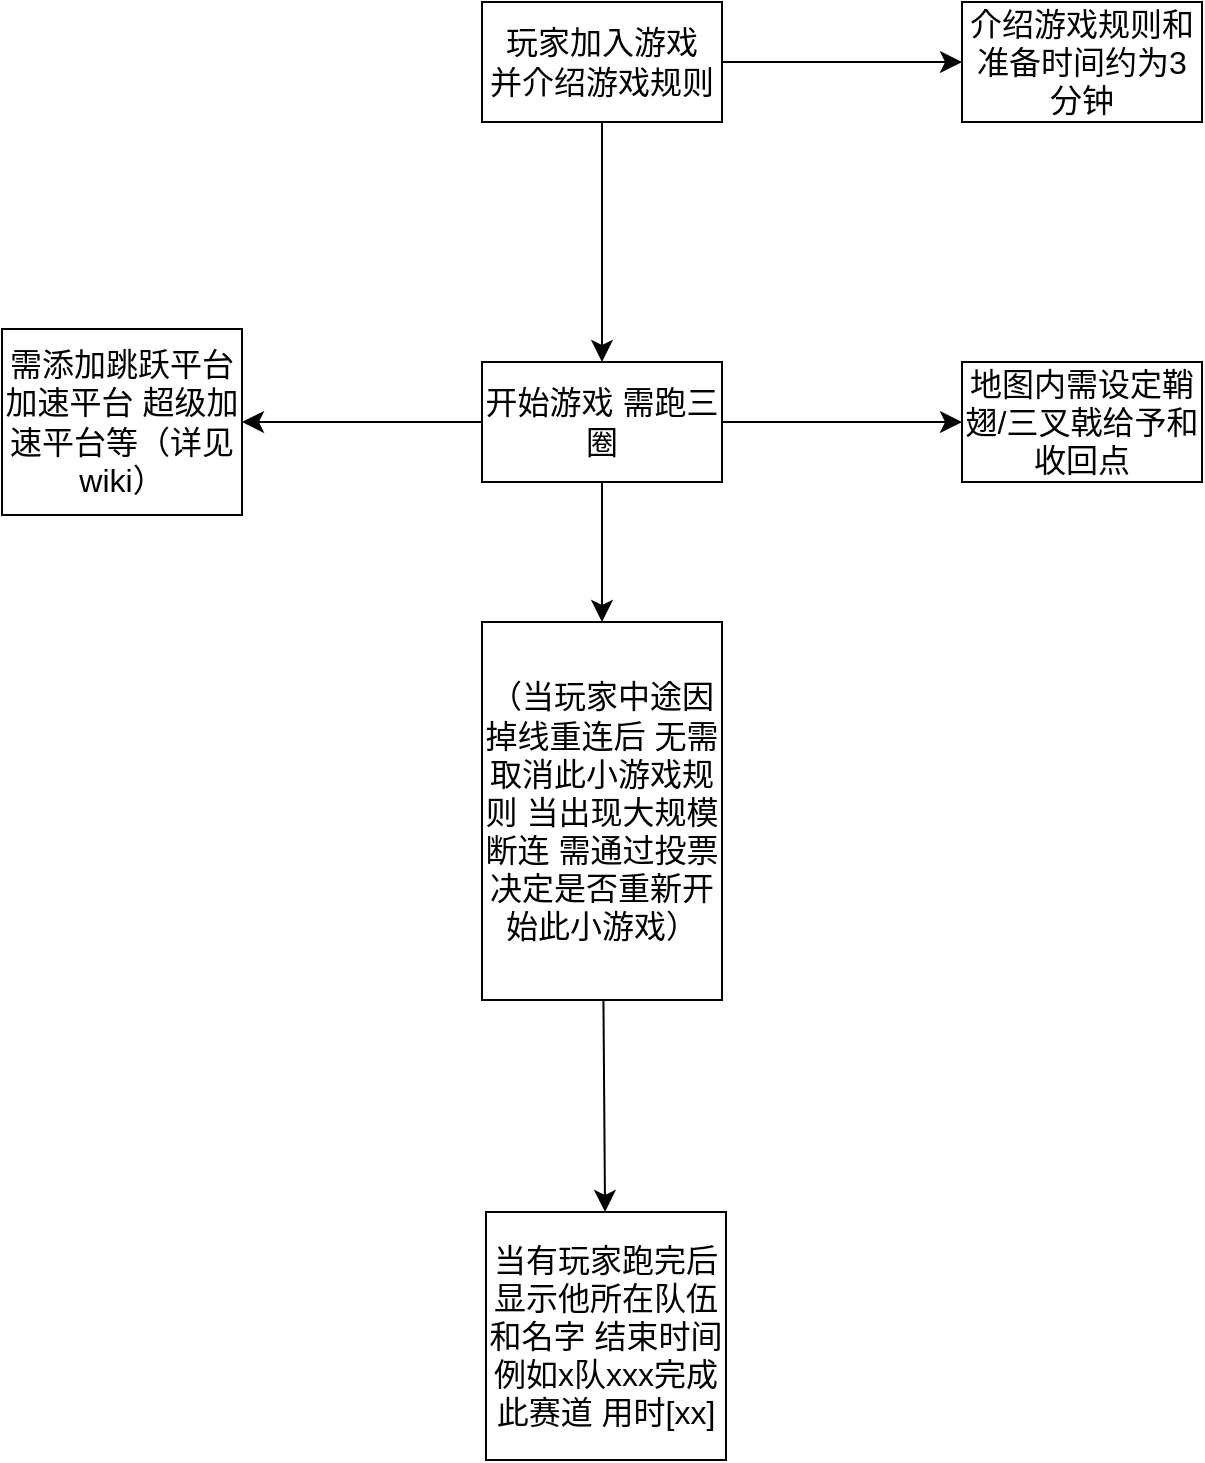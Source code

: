 <mxfile version="22.1.3" type="github">
  <diagram name="第 1 页" id="oUR2k8ytDiDzO2kThyHG">
    <mxGraphModel dx="998" dy="1027" grid="0" gridSize="10" guides="1" tooltips="1" connect="1" arrows="1" fold="1" page="0" pageScale="1" pageWidth="827" pageHeight="1169" math="0" shadow="0">
      <root>
        <mxCell id="0" />
        <mxCell id="1" parent="0" />
        <mxCell id="sdmP8T2ED1dhxMbrldsv-5" value="" style="edgeStyle=none;curved=1;rounded=0;orthogonalLoop=1;jettySize=auto;html=1;fontSize=12;startSize=8;endSize=8;" edge="1" parent="1" source="sdmP8T2ED1dhxMbrldsv-1" target="sdmP8T2ED1dhxMbrldsv-4">
          <mxGeometry relative="1" as="geometry" />
        </mxCell>
        <mxCell id="sdmP8T2ED1dhxMbrldsv-7" value="" style="edgeStyle=none;curved=1;rounded=0;orthogonalLoop=1;jettySize=auto;html=1;fontSize=12;startSize=8;endSize=8;" edge="1" parent="1" source="sdmP8T2ED1dhxMbrldsv-1" target="sdmP8T2ED1dhxMbrldsv-6">
          <mxGeometry relative="1" as="geometry" />
        </mxCell>
        <mxCell id="sdmP8T2ED1dhxMbrldsv-1" value="玩家加入游戏&lt;br&gt;并介绍游戏规则" style="whiteSpace=wrap;html=1;fontSize=16;" vertex="1" parent="1">
          <mxGeometry x="132" y="80" width="120" height="60" as="geometry" />
        </mxCell>
        <mxCell id="sdmP8T2ED1dhxMbrldsv-4" value="介绍游戏规则和准备时间约为3分钟" style="whiteSpace=wrap;html=1;fontSize=16;" vertex="1" parent="1">
          <mxGeometry x="372" y="80" width="120" height="60" as="geometry" />
        </mxCell>
        <mxCell id="sdmP8T2ED1dhxMbrldsv-9" value="" style="edgeStyle=none;curved=1;rounded=0;orthogonalLoop=1;jettySize=auto;html=1;fontSize=12;startSize=8;endSize=8;" edge="1" parent="1" source="sdmP8T2ED1dhxMbrldsv-6" target="sdmP8T2ED1dhxMbrldsv-8">
          <mxGeometry relative="1" as="geometry" />
        </mxCell>
        <mxCell id="sdmP8T2ED1dhxMbrldsv-11" value="" style="edgeStyle=none;curved=1;rounded=0;orthogonalLoop=1;jettySize=auto;html=1;fontSize=12;startSize=8;endSize=8;" edge="1" parent="1" source="sdmP8T2ED1dhxMbrldsv-6" target="sdmP8T2ED1dhxMbrldsv-10">
          <mxGeometry relative="1" as="geometry" />
        </mxCell>
        <mxCell id="sdmP8T2ED1dhxMbrldsv-13" value="" style="edgeStyle=none;curved=1;rounded=0;orthogonalLoop=1;jettySize=auto;html=1;fontSize=12;startSize=8;endSize=8;" edge="1" parent="1" source="sdmP8T2ED1dhxMbrldsv-6" target="sdmP8T2ED1dhxMbrldsv-12">
          <mxGeometry relative="1" as="geometry" />
        </mxCell>
        <mxCell id="sdmP8T2ED1dhxMbrldsv-6" value="开始游戏 需跑三圈" style="whiteSpace=wrap;html=1;fontSize=16;" vertex="1" parent="1">
          <mxGeometry x="132" y="260" width="120" height="60" as="geometry" />
        </mxCell>
        <mxCell id="sdmP8T2ED1dhxMbrldsv-8" value="地图内需设定鞘翅/三叉戟给予和收回点" style="whiteSpace=wrap;html=1;fontSize=16;" vertex="1" parent="1">
          <mxGeometry x="372" y="260" width="120" height="60" as="geometry" />
        </mxCell>
        <mxCell id="sdmP8T2ED1dhxMbrldsv-10" value="需添加跳跃平台 加速平台 超级加速平台等（详见wiki）" style="whiteSpace=wrap;html=1;fontSize=16;" vertex="1" parent="1">
          <mxGeometry x="-108" y="243.5" width="120" height="93" as="geometry" />
        </mxCell>
        <mxCell id="sdmP8T2ED1dhxMbrldsv-15" value="" style="edgeStyle=none;curved=1;rounded=0;orthogonalLoop=1;jettySize=auto;html=1;fontSize=12;startSize=8;endSize=8;" edge="1" parent="1" source="sdmP8T2ED1dhxMbrldsv-12" target="sdmP8T2ED1dhxMbrldsv-14">
          <mxGeometry relative="1" as="geometry" />
        </mxCell>
        <mxCell id="sdmP8T2ED1dhxMbrldsv-12" value="（当玩家中途因掉线重连后 无需取消此小游戏规则 当出现大规模断连 需通过投票决定是否重新开始此小游戏）" style="whiteSpace=wrap;html=1;fontSize=16;" vertex="1" parent="1">
          <mxGeometry x="132" y="390" width="120" height="189" as="geometry" />
        </mxCell>
        <mxCell id="sdmP8T2ED1dhxMbrldsv-14" value="当有玩家跑完后 显示他所在队伍和名字 结束时间&lt;br&gt;例如x队xxx完成此赛道 用时[xx]" style="whiteSpace=wrap;html=1;fontSize=16;" vertex="1" parent="1">
          <mxGeometry x="134" y="685" width="120" height="124" as="geometry" />
        </mxCell>
      </root>
    </mxGraphModel>
  </diagram>
</mxfile>
